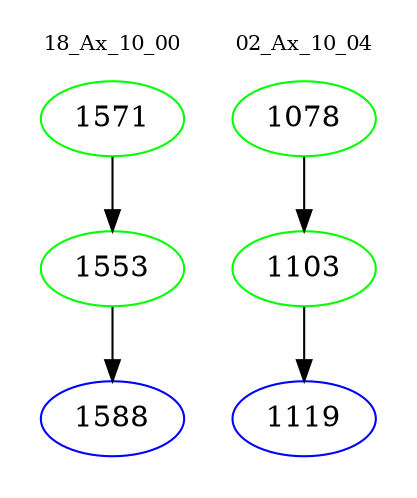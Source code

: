 digraph{
subgraph cluster_0 {
color = white
label = "18_Ax_10_00";
fontsize=10;
T0_1571 [label="1571", color="green"]
T0_1571 -> T0_1553 [color="black"]
T0_1553 [label="1553", color="green"]
T0_1553 -> T0_1588 [color="black"]
T0_1588 [label="1588", color="blue"]
}
subgraph cluster_1 {
color = white
label = "02_Ax_10_04";
fontsize=10;
T1_1078 [label="1078", color="green"]
T1_1078 -> T1_1103 [color="black"]
T1_1103 [label="1103", color="green"]
T1_1103 -> T1_1119 [color="black"]
T1_1119 [label="1119", color="blue"]
}
}
